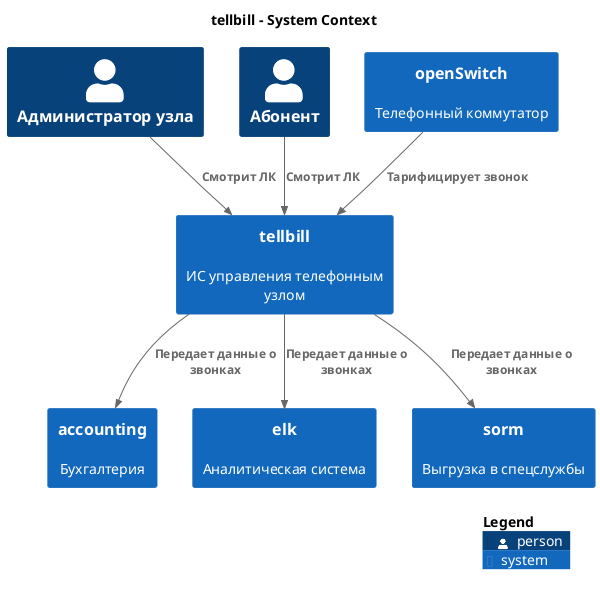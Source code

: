 @startuml
set separator none
title tellbill - System Context

top to bottom direction

!include <C4/C4>
!include <C4/C4_Context>

Person(Администраторузла, "Администратор узла", $descr="", $tags="", $link="")
Person(Абонент, "Абонент", $descr="", $tags="", $link="")
System(openSwitch, "openSwitch", $descr="Телефонный коммутатор", $tags="", $link="")
System(accounting, "accounting", $descr="Бухгалтерия", $tags="", $link="")
System(elk, "elk", $descr="Аналитическая система", $tags="", $link="")
System(sorm, "sorm", $descr="Выгрузка в спецслужбы", $tags="", $link="")
System(tellbill, "tellbill", $descr="ИС управления телефонным узлом", $tags="", $link="")

Rel(tellbill, elk, "Передает данные о звонках", $techn="", $tags="", $link="")
Rel(tellbill, sorm, "Передает данные о звонках", $techn="", $tags="", $link="")
Rel(tellbill, accounting, "Передает данные о звонках", $techn="", $tags="", $link="")
Rel(openSwitch, tellbill, "Тарифицирует звонок", $techn="", $tags="", $link="")
Rel(Абонент, tellbill, "Смотрит ЛК", $techn="", $tags="", $link="")
Rel(Администраторузла, tellbill, "Смотрит ЛК", $techn="", $tags="", $link="")

SHOW_LEGEND(true)
@enduml